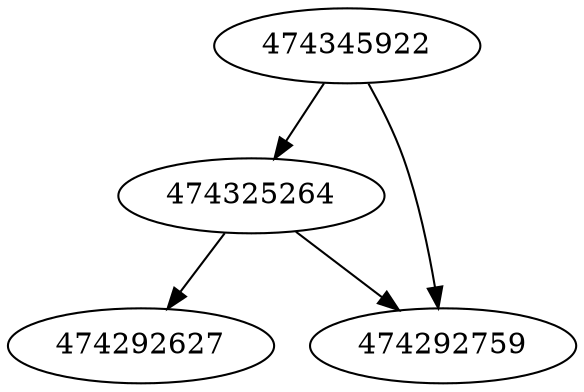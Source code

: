 strict digraph  {
474325264;
474345922;
474292627;
474292759;
474325264 -> 474292627;
474325264 -> 474292759;
474345922 -> 474292759;
474345922 -> 474325264;
}
